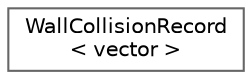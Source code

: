 digraph "Graphical Class Hierarchy"
{
 // LATEX_PDF_SIZE
  bgcolor="transparent";
  edge [fontname=Helvetica,fontsize=10,labelfontname=Helvetica,labelfontsize=10];
  node [fontname=Helvetica,fontsize=10,shape=box,height=0.2,width=0.4];
  rankdir="LR";
  Node0 [id="Node000000",label="WallCollisionRecord\l\< vector \>",height=0.2,width=0.4,color="grey40", fillcolor="white", style="filled",URL="$classFoam_1_1WallCollisionRecord.html",tooltip=" "];
}

